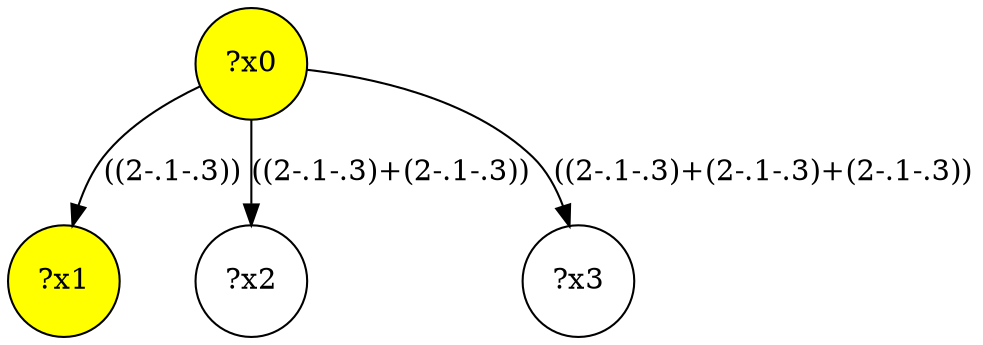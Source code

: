 digraph g {
	x0 [fillcolor="yellow", style="filled," shape=circle, label="?x0"];
	x1 [fillcolor="yellow", style="filled," shape=circle, label="?x1"];
	x0 -> x1 [label="((2-.1-.3))"];
	x2 [shape=circle, label="?x2"];
	x0 -> x2 [label="((2-.1-.3)+(2-.1-.3))"];
	x3 [shape=circle, label="?x3"];
	x0 -> x3 [label="((2-.1-.3)+(2-.1-.3)+(2-.1-.3))"];
}
